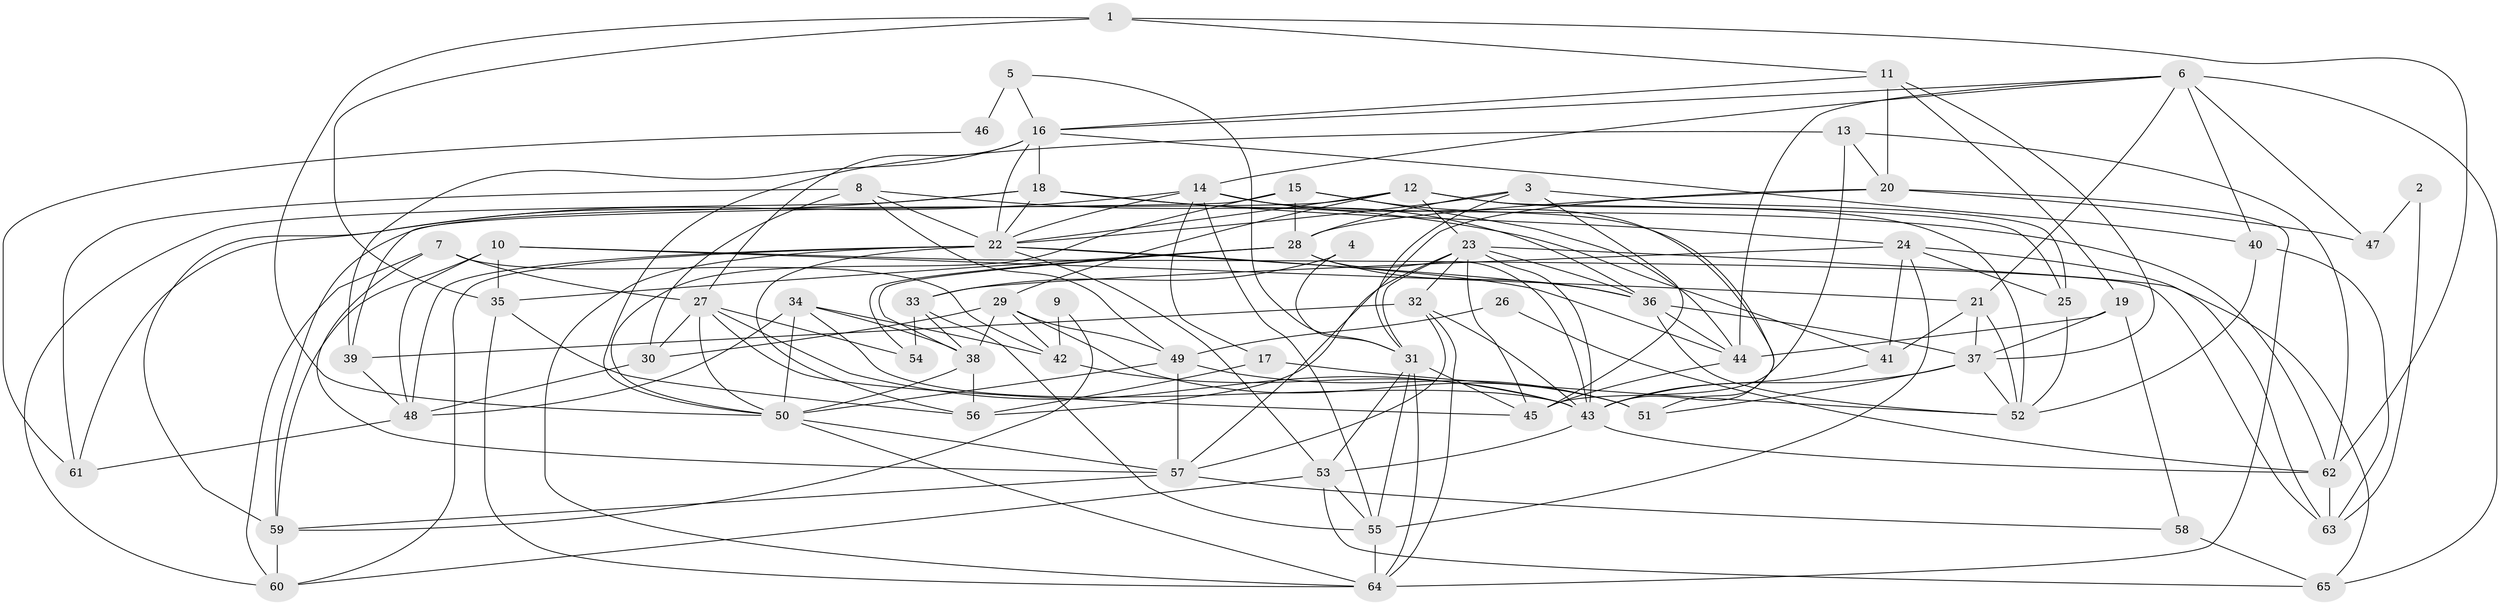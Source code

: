 // original degree distribution, {3: 0.24031007751937986, 6: 0.11627906976744186, 2: 0.16279069767441862, 4: 0.27906976744186046, 8: 0.007751937984496124, 7: 0.03875968992248062, 5: 0.14728682170542637, 9: 0.007751937984496124}
// Generated by graph-tools (version 1.1) at 2025/02/03/09/25 03:02:06]
// undirected, 65 vertices, 174 edges
graph export_dot {
graph [start="1"]
  node [color=gray90,style=filled];
  1;
  2;
  3;
  4;
  5;
  6;
  7;
  8;
  9;
  10;
  11;
  12;
  13;
  14;
  15;
  16;
  17;
  18;
  19;
  20;
  21;
  22;
  23;
  24;
  25;
  26;
  27;
  28;
  29;
  30;
  31;
  32;
  33;
  34;
  35;
  36;
  37;
  38;
  39;
  40;
  41;
  42;
  43;
  44;
  45;
  46;
  47;
  48;
  49;
  50;
  51;
  52;
  53;
  54;
  55;
  56;
  57;
  58;
  59;
  60;
  61;
  62;
  63;
  64;
  65;
  1 -- 11 [weight=1.0];
  1 -- 35 [weight=1.0];
  1 -- 50 [weight=1.0];
  1 -- 62 [weight=1.0];
  2 -- 47 [weight=1.0];
  2 -- 63 [weight=1.0];
  3 -- 22 [weight=1.0];
  3 -- 25 [weight=2.0];
  3 -- 28 [weight=1.0];
  3 -- 31 [weight=1.0];
  3 -- 45 [weight=1.0];
  4 -- 31 [weight=1.0];
  4 -- 33 [weight=1.0];
  5 -- 16 [weight=1.0];
  5 -- 31 [weight=1.0];
  5 -- 46 [weight=2.0];
  6 -- 14 [weight=2.0];
  6 -- 16 [weight=1.0];
  6 -- 21 [weight=1.0];
  6 -- 40 [weight=1.0];
  6 -- 44 [weight=1.0];
  6 -- 47 [weight=2.0];
  6 -- 65 [weight=1.0];
  7 -- 27 [weight=1.0];
  7 -- 42 [weight=1.0];
  7 -- 57 [weight=1.0];
  7 -- 60 [weight=1.0];
  8 -- 22 [weight=1.0];
  8 -- 30 [weight=1.0];
  8 -- 41 [weight=1.0];
  8 -- 49 [weight=1.0];
  8 -- 61 [weight=2.0];
  9 -- 42 [weight=1.0];
  9 -- 59 [weight=1.0];
  10 -- 21 [weight=1.0];
  10 -- 35 [weight=1.0];
  10 -- 48 [weight=1.0];
  10 -- 59 [weight=1.0];
  10 -- 63 [weight=1.0];
  11 -- 16 [weight=1.0];
  11 -- 19 [weight=1.0];
  11 -- 20 [weight=1.0];
  11 -- 37 [weight=1.0];
  12 -- 22 [weight=1.0];
  12 -- 23 [weight=1.0];
  12 -- 25 [weight=1.0];
  12 -- 29 [weight=1.0];
  12 -- 52 [weight=1.0];
  12 -- 59 [weight=1.0];
  13 -- 20 [weight=1.0];
  13 -- 45 [weight=1.0];
  13 -- 50 [weight=1.0];
  13 -- 62 [weight=1.0];
  14 -- 17 [weight=1.0];
  14 -- 22 [weight=1.0];
  14 -- 51 [weight=1.0];
  14 -- 55 [weight=1.0];
  14 -- 61 [weight=1.0];
  14 -- 62 [weight=1.0];
  15 -- 28 [weight=1.0];
  15 -- 39 [weight=1.0];
  15 -- 43 [weight=1.0];
  15 -- 44 [weight=1.0];
  15 -- 50 [weight=1.0];
  16 -- 18 [weight=1.0];
  16 -- 22 [weight=1.0];
  16 -- 27 [weight=1.0];
  16 -- 39 [weight=1.0];
  16 -- 40 [weight=1.0];
  17 -- 52 [weight=1.0];
  17 -- 56 [weight=1.0];
  18 -- 22 [weight=1.0];
  18 -- 24 [weight=1.0];
  18 -- 36 [weight=1.0];
  18 -- 59 [weight=1.0];
  18 -- 60 [weight=1.0];
  19 -- 37 [weight=1.0];
  19 -- 44 [weight=1.0];
  19 -- 58 [weight=1.0];
  20 -- 28 [weight=1.0];
  20 -- 47 [weight=1.0];
  20 -- 57 [weight=1.0];
  20 -- 64 [weight=1.0];
  21 -- 37 [weight=1.0];
  21 -- 41 [weight=1.0];
  21 -- 52 [weight=2.0];
  22 -- 36 [weight=1.0];
  22 -- 44 [weight=1.0];
  22 -- 48 [weight=3.0];
  22 -- 53 [weight=1.0];
  22 -- 56 [weight=1.0];
  22 -- 60 [weight=1.0];
  22 -- 64 [weight=1.0];
  23 -- 31 [weight=1.0];
  23 -- 32 [weight=1.0];
  23 -- 36 [weight=1.0];
  23 -- 43 [weight=1.0];
  23 -- 45 [weight=1.0];
  23 -- 56 [weight=1.0];
  23 -- 65 [weight=1.0];
  24 -- 25 [weight=1.0];
  24 -- 33 [weight=2.0];
  24 -- 41 [weight=1.0];
  24 -- 55 [weight=1.0];
  24 -- 63 [weight=1.0];
  25 -- 52 [weight=1.0];
  26 -- 49 [weight=1.0];
  26 -- 62 [weight=1.0];
  27 -- 30 [weight=1.0];
  27 -- 43 [weight=1.0];
  27 -- 45 [weight=2.0];
  27 -- 50 [weight=1.0];
  27 -- 54 [weight=1.0];
  28 -- 35 [weight=1.0];
  28 -- 36 [weight=1.0];
  28 -- 38 [weight=1.0];
  28 -- 43 [weight=1.0];
  28 -- 54 [weight=1.0];
  29 -- 30 [weight=1.0];
  29 -- 38 [weight=1.0];
  29 -- 42 [weight=1.0];
  29 -- 49 [weight=1.0];
  29 -- 51 [weight=1.0];
  30 -- 48 [weight=2.0];
  31 -- 45 [weight=2.0];
  31 -- 53 [weight=2.0];
  31 -- 55 [weight=2.0];
  31 -- 64 [weight=1.0];
  32 -- 39 [weight=2.0];
  32 -- 43 [weight=1.0];
  32 -- 57 [weight=1.0];
  32 -- 64 [weight=1.0];
  33 -- 38 [weight=1.0];
  33 -- 54 [weight=1.0];
  33 -- 55 [weight=1.0];
  34 -- 38 [weight=1.0];
  34 -- 42 [weight=1.0];
  34 -- 43 [weight=1.0];
  34 -- 48 [weight=2.0];
  34 -- 50 [weight=1.0];
  35 -- 56 [weight=1.0];
  35 -- 64 [weight=1.0];
  36 -- 37 [weight=1.0];
  36 -- 44 [weight=1.0];
  36 -- 52 [weight=1.0];
  37 -- 43 [weight=1.0];
  37 -- 51 [weight=1.0];
  37 -- 52 [weight=1.0];
  38 -- 50 [weight=1.0];
  38 -- 56 [weight=1.0];
  39 -- 48 [weight=1.0];
  40 -- 52 [weight=1.0];
  40 -- 63 [weight=1.0];
  41 -- 43 [weight=1.0];
  42 -- 43 [weight=1.0];
  43 -- 53 [weight=1.0];
  43 -- 62 [weight=1.0];
  44 -- 45 [weight=1.0];
  46 -- 61 [weight=1.0];
  48 -- 61 [weight=1.0];
  49 -- 50 [weight=1.0];
  49 -- 51 [weight=1.0];
  49 -- 57 [weight=1.0];
  50 -- 57 [weight=1.0];
  50 -- 64 [weight=1.0];
  53 -- 55 [weight=1.0];
  53 -- 60 [weight=1.0];
  53 -- 65 [weight=1.0];
  55 -- 64 [weight=1.0];
  57 -- 58 [weight=1.0];
  57 -- 59 [weight=1.0];
  58 -- 65 [weight=1.0];
  59 -- 60 [weight=1.0];
  62 -- 63 [weight=1.0];
}
